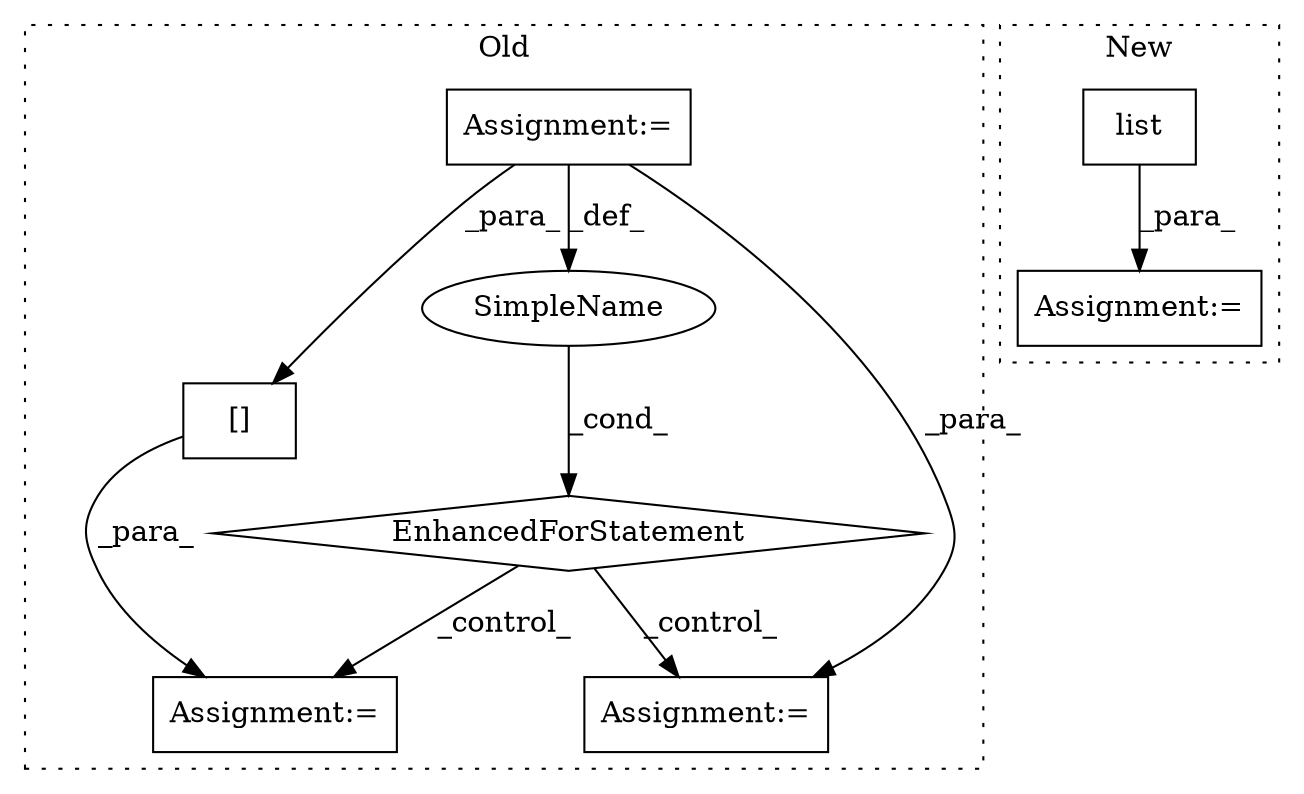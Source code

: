 digraph G {
subgraph cluster0 {
1 [label="EnhancedForStatement" a="70" s="13114,13226" l="53,2" shape="diamond"];
3 [label="Assignment:=" a="7" s="13114,13226" l="53,2" shape="box"];
5 [label="Assignment:=" a="7" s="13400" l="1" shape="box"];
6 [label="SimpleName" a="42" s="13171" l="13" shape="ellipse"];
7 [label="Assignment:=" a="7" s="13353" l="1" shape="box"];
8 [label="[]" a="2" s="13401,13447" l="8,1" shape="box"];
label = "Old";
style="dotted";
}
subgraph cluster1 {
2 [label="list" a="32" s="12900,13022" l="5,1" shape="box"];
4 [label="Assignment:=" a="7" s="12899" l="1" shape="box"];
label = "New";
style="dotted";
}
1 -> 5 [label="_control_"];
1 -> 7 [label="_control_"];
2 -> 4 [label="_para_"];
3 -> 6 [label="_def_"];
3 -> 7 [label="_para_"];
3 -> 8 [label="_para_"];
6 -> 1 [label="_cond_"];
8 -> 5 [label="_para_"];
}